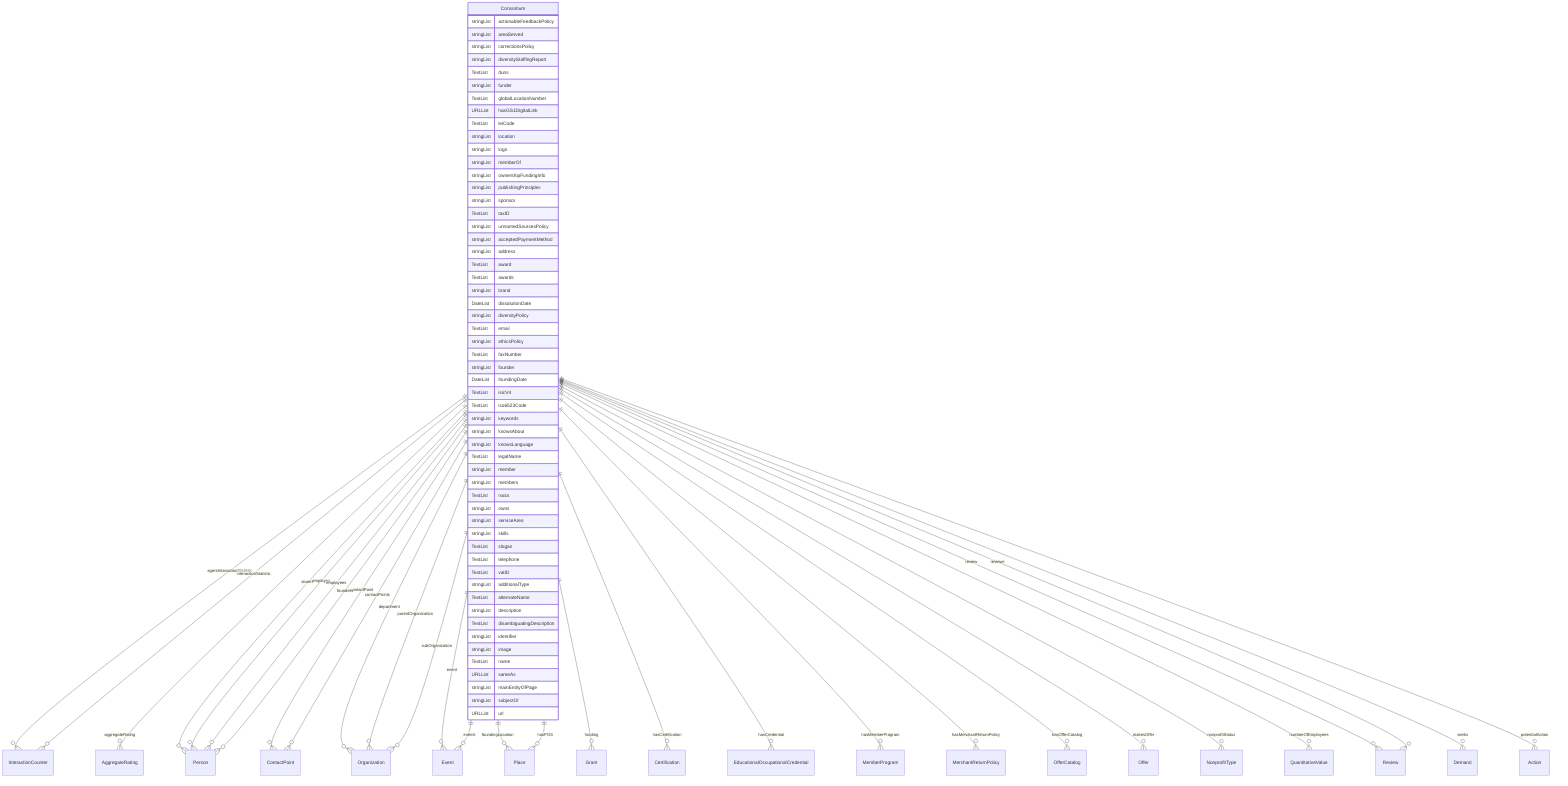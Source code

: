 erDiagram
Consortium {
    stringList actionableFeedbackPolicy  
    stringList areaServed  
    stringList correctionsPolicy  
    stringList diversityStaffingReport  
    TextList duns  
    stringList funder  
    TextList globalLocationNumber  
    URLList hasGS1DigitalLink  
    TextList leiCode  
    stringList location  
    stringList logo  
    stringList memberOf  
    stringList ownershipFundingInfo  
    stringList publishingPrinciples  
    stringList sponsor  
    TextList taxID  
    stringList unnamedSourcesPolicy  
    stringList acceptedPaymentMethod  
    stringList address  
    TextList award  
    TextList awards  
    stringList brand  
    DateList dissolutionDate  
    stringList diversityPolicy  
    TextList email  
    stringList ethicsPolicy  
    TextList faxNumber  
    stringList founder  
    DateList foundingDate  
    TextList isicV4  
    TextList iso6523Code  
    stringList keywords  
    stringList knowsAbout  
    stringList knowsLanguage  
    TextList legalName  
    stringList member  
    stringList members  
    TextList naics  
    stringList owns  
    stringList serviceArea  
    stringList skills  
    TextList slogan  
    TextList telephone  
    TextList vatID  
    stringList additionalType  
    TextList alternateName  
    stringList description  
    TextList disambiguatingDescription  
    stringList identifier  
    stringList image  
    TextList name  
    URLList sameAs  
    stringList mainEntityOfPage  
    stringList subjectOf  
    URLList url  
}

Consortium ||--}o InteractionCounter : "agentInteractionStatistic"
Consortium ||--}o AggregateRating : "aggregateRating"
Consortium ||--}o Person : "alumni"
Consortium ||--}o ContactPoint : "contactPoint"
Consortium ||--}o ContactPoint : "contactPoints"
Consortium ||--}o Organization : "department"
Consortium ||--}o Person : "employee"
Consortium ||--}o Person : "employees"
Consortium ||--}o Event : "event"
Consortium ||--}o Event : "events"
Consortium ||--}o Person : "founders"
Consortium ||--}o Place : "foundingLocation"
Consortium ||--}o Grant : "funding"
Consortium ||--}o Certification : "hasCertification"
Consortium ||--}o EducationalOccupationalCredential : "hasCredential"
Consortium ||--}o MemberProgram : "hasMemberProgram"
Consortium ||--}o MerchantReturnPolicy : "hasMerchantReturnPolicy"
Consortium ||--}o OfferCatalog : "hasOfferCatalog"
Consortium ||--}o Place : "hasPOS"
Consortium ||--}o InteractionCounter : "interactionStatistic"
Consortium ||--}o Offer : "makesOffer"
Consortium ||--}o NonprofitType : "nonprofitStatus"
Consortium ||--}o QuantitativeValue : "numberOfEmployees"
Consortium ||--}o Organization : "parentOrganization"
Consortium ||--}o Review : "review"
Consortium ||--}o Review : "reviews"
Consortium ||--}o Demand : "seeks"
Consortium ||--}o Organization : "subOrganization"
Consortium ||--}o Action : "potentialAction"